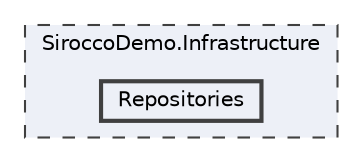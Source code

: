 digraph "SiroccoDemo.Infrastructure/Repositories"
{
 // LATEX_PDF_SIZE
  bgcolor="transparent";
  edge [fontname=Helvetica,fontsize=10,labelfontname=Helvetica,labelfontsize=10];
  node [fontname=Helvetica,fontsize=10,shape=box,height=0.2,width=0.4];
  compound=true
  subgraph clusterdir_0505c470e76dffc5e353dd24c49e3aa3 {
    graph [ bgcolor="#edf0f7", pencolor="grey25", label="SiroccoDemo.Infrastructure", fontname=Helvetica,fontsize=10 style="filled,dashed", URL="dir_0505c470e76dffc5e353dd24c49e3aa3.html",tooltip=""]
  dir_a2835246b1d995dd6e096f2dbb91f4c7 [label="Repositories", fillcolor="#edf0f7", color="grey25", style="filled,bold", URL="dir_a2835246b1d995dd6e096f2dbb91f4c7.html",tooltip=""];
  }
}
